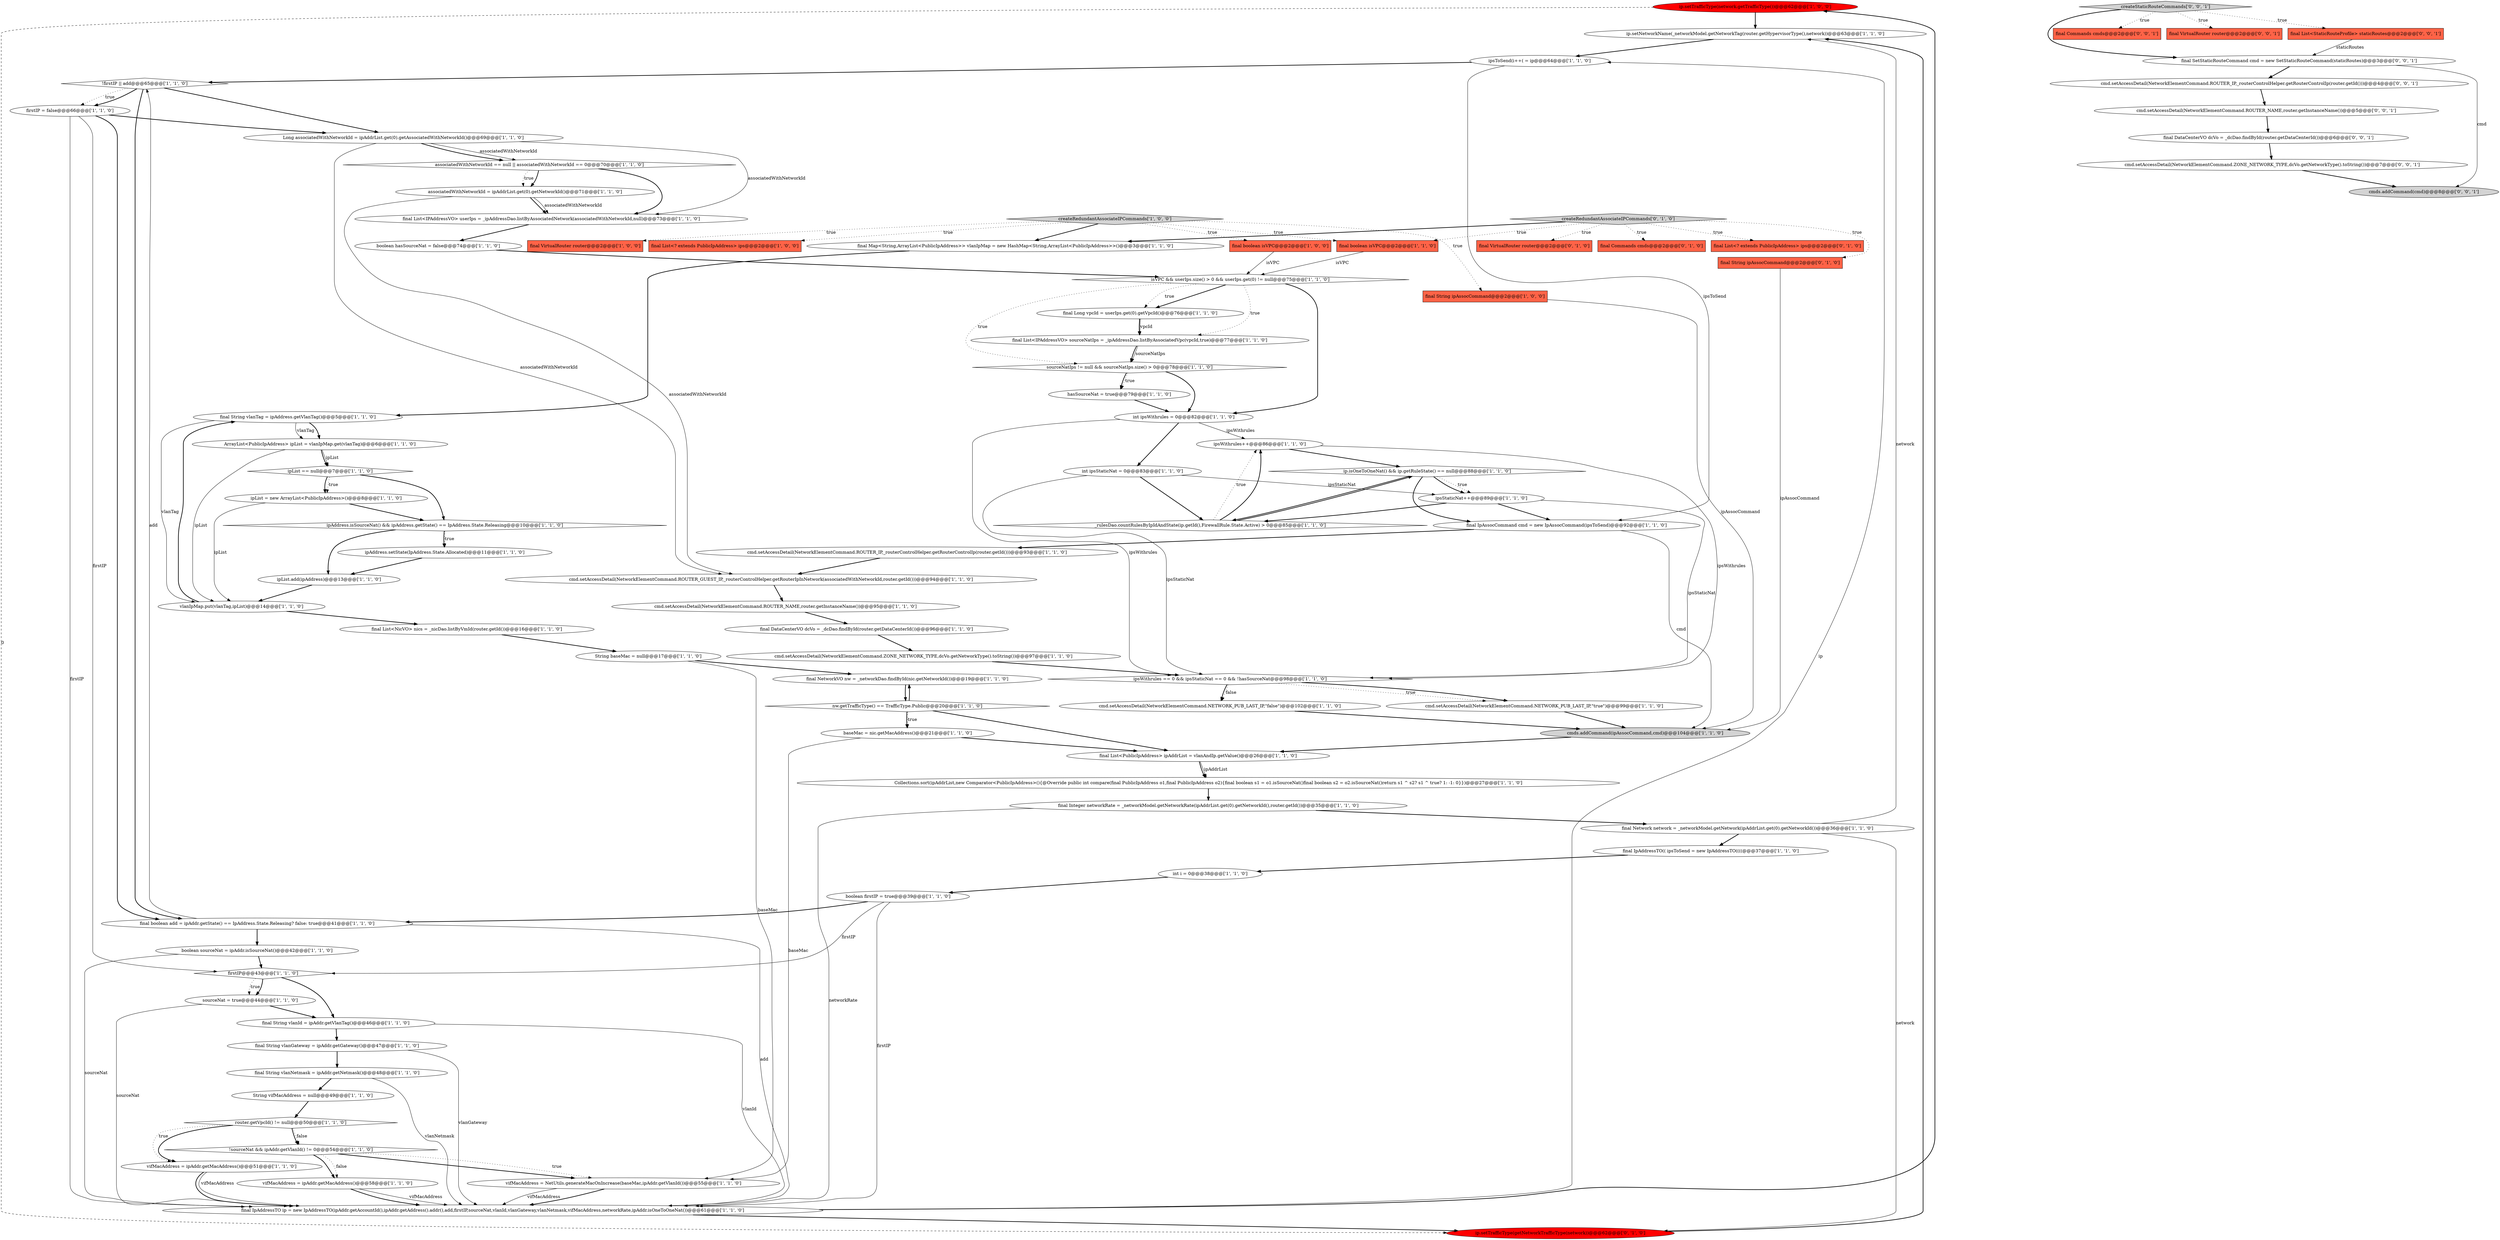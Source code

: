 digraph {
49 [style = filled, label = "ip.setTrafficType(network.getTrafficType())@@@62@@@['1', '0', '0']", fillcolor = red, shape = ellipse image = "AAA1AAABBB1BBB"];
55 [style = filled, label = "vifMacAddress = ipAddr.getMacAddress()@@@51@@@['1', '1', '0']", fillcolor = white, shape = ellipse image = "AAA0AAABBB1BBB"];
63 [style = filled, label = "final String vlanGateway = ipAddr.getGateway()@@@47@@@['1', '1', '0']", fillcolor = white, shape = ellipse image = "AAA0AAABBB1BBB"];
59 [style = filled, label = "cmd.setAccessDetail(NetworkElementCommand.NETWORK_PUB_LAST_IP,\"true\")@@@99@@@['1', '1', '0']", fillcolor = white, shape = ellipse image = "AAA0AAABBB1BBB"];
20 [style = filled, label = "hasSourceNat = true@@@79@@@['1', '1', '0']", fillcolor = white, shape = ellipse image = "AAA0AAABBB1BBB"];
67 [style = filled, label = "isVPC && userIps.size() > 0 && userIps.get(0) != null@@@75@@@['1', '1', '0']", fillcolor = white, shape = diamond image = "AAA0AAABBB1BBB"];
65 [style = filled, label = "ip.setNetworkName(_networkModel.getNetworkTag(router.getHypervisorType(),network))@@@63@@@['1', '1', '0']", fillcolor = white, shape = ellipse image = "AAA0AAABBB1BBB"];
77 [style = filled, label = "ip.setTrafficType(getNetworkTrafficType(network))@@@62@@@['0', '1', '0']", fillcolor = red, shape = ellipse image = "AAA1AAABBB2BBB"];
32 [style = filled, label = "associatedWithNetworkId = ipAddrList.get(0).getNetworkId()@@@71@@@['1', '1', '0']", fillcolor = white, shape = ellipse image = "AAA0AAABBB1BBB"];
40 [style = filled, label = "final IpAddressTO(( ipsToSend = new IpAddressTO((((@@@37@@@['1', '1', '0']", fillcolor = white, shape = ellipse image = "AAA0AAABBB1BBB"];
74 [style = filled, label = "final VirtualRouter router@@@2@@@['0', '1', '0']", fillcolor = tomato, shape = box image = "AAA0AAABBB2BBB"];
27 [style = filled, label = "cmds.addCommand(ipAssocCommand,cmd)@@@104@@@['1', '1', '0']", fillcolor = lightgray, shape = ellipse image = "AAA0AAABBB1BBB"];
17 [style = filled, label = "final NetworkVO nw = _networkDao.findById(nic.getNetworkId())@@@19@@@['1', '1', '0']", fillcolor = white, shape = ellipse image = "AAA0AAABBB1BBB"];
64 [style = filled, label = "final Map<String,ArrayList<PublicIpAddress>> vlanIpMap = new HashMap<String,ArrayList<PublicIpAddress>>()@@@3@@@['1', '1', '0']", fillcolor = white, shape = ellipse image = "AAA0AAABBB1BBB"];
61 [style = filled, label = "vifMacAddress = NetUtils.generateMacOnIncrease(baseMac,ipAddr.getVlanId())@@@55@@@['1', '1', '0']", fillcolor = white, shape = ellipse image = "AAA0AAABBB1BBB"];
51 [style = filled, label = "ipsWithrules == 0 && ipsStaticNat == 0 && !hasSourceNat@@@98@@@['1', '1', '0']", fillcolor = white, shape = diamond image = "AAA0AAABBB1BBB"];
33 [style = filled, label = "createRedundantAssociateIPCommands['1', '0', '0']", fillcolor = lightgray, shape = diamond image = "AAA0AAABBB1BBB"];
78 [style = filled, label = "final DataCenterVO dcVo = _dcDao.findById(router.getDataCenterId())@@@6@@@['0', '0', '1']", fillcolor = white, shape = ellipse image = "AAA0AAABBB3BBB"];
29 [style = filled, label = "final VirtualRouter router@@@2@@@['1', '0', '0']", fillcolor = tomato, shape = box image = "AAA0AAABBB1BBB"];
45 [style = filled, label = "ipList == null@@@7@@@['1', '1', '0']", fillcolor = white, shape = diamond image = "AAA0AAABBB1BBB"];
0 [style = filled, label = "final String vlanId = ipAddr.getVlanTag()@@@46@@@['1', '1', '0']", fillcolor = white, shape = ellipse image = "AAA0AAABBB1BBB"];
68 [style = filled, label = "nw.getTrafficType() == TrafficType.Public@@@20@@@['1', '1', '0']", fillcolor = white, shape = diamond image = "AAA0AAABBB1BBB"];
16 [style = filled, label = "final Network network = _networkModel.getNetwork(ipAddrList.get(0).getNetworkId())@@@36@@@['1', '1', '0']", fillcolor = white, shape = ellipse image = "AAA0AAABBB1BBB"];
2 [style = filled, label = "ip.isOneToOneNat() && ip.getRuleState() == null@@@88@@@['1', '1', '0']", fillcolor = white, shape = diamond image = "AAA0AAABBB1BBB"];
23 [style = filled, label = "cmd.setAccessDetail(NetworkElementCommand.NETWORK_PUB_LAST_IP,\"false\")@@@102@@@['1', '1', '0']", fillcolor = white, shape = ellipse image = "AAA0AAABBB1BBB"];
14 [style = filled, label = "String baseMac = null@@@17@@@['1', '1', '0']", fillcolor = white, shape = ellipse image = "AAA0AAABBB1BBB"];
37 [style = filled, label = "_rulesDao.countRulesByIpIdAndState(ip.getId(),FirewallRule.State.Active) > 0@@@85@@@['1', '1', '0']", fillcolor = white, shape = diamond image = "AAA0AAABBB1BBB"];
12 [style = filled, label = "ipsWithrules++@@@86@@@['1', '1', '0']", fillcolor = white, shape = ellipse image = "AAA0AAABBB1BBB"];
82 [style = filled, label = "cmd.setAccessDetail(NetworkElementCommand.ZONE_NETWORK_TYPE,dcVo.getNetworkType().toString())@@@7@@@['0', '0', '1']", fillcolor = white, shape = ellipse image = "AAA0AAABBB3BBB"];
34 [style = filled, label = "ipsToSend(i++( = ip@@@64@@@['1', '1', '0']", fillcolor = white, shape = ellipse image = "AAA0AAABBB1BBB"];
5 [style = filled, label = "final String vlanTag = ipAddress.getVlanTag()@@@5@@@['1', '1', '0']", fillcolor = white, shape = ellipse image = "AAA0AAABBB1BBB"];
30 [style = filled, label = "int i = 0@@@38@@@['1', '1', '0']", fillcolor = white, shape = ellipse image = "AAA0AAABBB1BBB"];
9 [style = filled, label = "final List<PublicIpAddress> ipAddrList = vlanAndIp.getValue()@@@26@@@['1', '1', '0']", fillcolor = white, shape = ellipse image = "AAA0AAABBB1BBB"];
52 [style = filled, label = "boolean sourceNat = ipAddr.isSourceNat()@@@42@@@['1', '1', '0']", fillcolor = white, shape = ellipse image = "AAA0AAABBB1BBB"];
76 [style = filled, label = "final Commands cmds@@@2@@@['0', '1', '0']", fillcolor = tomato, shape = box image = "AAA0AAABBB2BBB"];
60 [style = filled, label = "ipAddress.setState(IpAddress.State.Allocated)@@@11@@@['1', '1', '0']", fillcolor = white, shape = ellipse image = "AAA0AAABBB1BBB"];
8 [style = filled, label = "firstIP@@@43@@@['1', '1', '0']", fillcolor = white, shape = diamond image = "AAA0AAABBB1BBB"];
58 [style = filled, label = "cmd.setAccessDetail(NetworkElementCommand.ZONE_NETWORK_TYPE,dcVo.getNetworkType().toString())@@@97@@@['1', '1', '0']", fillcolor = white, shape = ellipse image = "AAA0AAABBB1BBB"];
39 [style = filled, label = "final List<IPAddressVO> userIps = _ipAddressDao.listByAssociatedNetwork(associatedWithNetworkId,null)@@@73@@@['1', '1', '0']", fillcolor = white, shape = ellipse image = "AAA0AAABBB1BBB"];
72 [style = filled, label = "final String ipAssocCommand@@@2@@@['0', '1', '0']", fillcolor = tomato, shape = box image = "AAA0AAABBB2BBB"];
84 [style = filled, label = "createStaticRouteCommands['0', '0', '1']", fillcolor = lightgray, shape = diamond image = "AAA0AAABBB3BBB"];
54 [style = filled, label = "final boolean isVPC@@@2@@@['1', '0', '0']", fillcolor = tomato, shape = box image = "AAA0AAABBB1BBB"];
22 [style = filled, label = "ipsStaticNat++@@@89@@@['1', '1', '0']", fillcolor = white, shape = ellipse image = "AAA0AAABBB1BBB"];
80 [style = filled, label = "final SetStaticRouteCommand cmd = new SetStaticRouteCommand(staticRoutes)@@@3@@@['0', '0', '1']", fillcolor = white, shape = ellipse image = "AAA0AAABBB3BBB"];
21 [style = filled, label = "boolean firstIP = true@@@39@@@['1', '1', '0']", fillcolor = white, shape = ellipse image = "AAA0AAABBB1BBB"];
42 [style = filled, label = "router.getVpcId() != null@@@50@@@['1', '1', '0']", fillcolor = white, shape = diamond image = "AAA0AAABBB1BBB"];
47 [style = filled, label = "String vifMacAddress = null@@@49@@@['1', '1', '0']", fillcolor = white, shape = ellipse image = "AAA0AAABBB1BBB"];
3 [style = filled, label = "final List<? extends PublicIpAddress> ips@@@2@@@['1', '0', '0']", fillcolor = tomato, shape = box image = "AAA0AAABBB1BBB"];
35 [style = filled, label = "final Integer networkRate = _networkModel.getNetworkRate(ipAddrList.get(0).getNetworkId(),router.getId())@@@35@@@['1', '1', '0']", fillcolor = white, shape = ellipse image = "AAA0AAABBB1BBB"];
57 [style = filled, label = "cmd.setAccessDetail(NetworkElementCommand.ROUTER_NAME,router.getInstanceName())@@@95@@@['1', '1', '0']", fillcolor = white, shape = ellipse image = "AAA0AAABBB1BBB"];
6 [style = filled, label = "final List<IPAddressVO> sourceNatIps = _ipAddressDao.listByAssociatedVpc(vpcId,true)@@@77@@@['1', '1', '0']", fillcolor = white, shape = ellipse image = "AAA0AAABBB1BBB"];
75 [style = filled, label = "final List<? extends PublicIpAddress> ips@@@2@@@['0', '1', '0']", fillcolor = tomato, shape = box image = "AAA0AAABBB2BBB"];
62 [style = filled, label = "final boolean isVPC@@@2@@@['1', '1', '0']", fillcolor = tomato, shape = box image = "AAA0AAABBB1BBB"];
24 [style = filled, label = "vlanIpMap.put(vlanTag,ipList)@@@14@@@['1', '1', '0']", fillcolor = white, shape = ellipse image = "AAA0AAABBB1BBB"];
13 [style = filled, label = "!sourceNat && ipAddr.getVlanId() != 0@@@54@@@['1', '1', '0']", fillcolor = white, shape = diamond image = "AAA0AAABBB1BBB"];
71 [style = filled, label = "ipAddress.isSourceNat() && ipAddress.getState() == IpAddress.State.Releasing@@@10@@@['1', '1', '0']", fillcolor = white, shape = diamond image = "AAA0AAABBB1BBB"];
28 [style = filled, label = "associatedWithNetworkId == null || associatedWithNetworkId == 0@@@70@@@['1', '1', '0']", fillcolor = white, shape = diamond image = "AAA0AAABBB1BBB"];
38 [style = filled, label = "final Long vpcId = userIps.get(0).getVpcId()@@@76@@@['1', '1', '0']", fillcolor = white, shape = ellipse image = "AAA0AAABBB1BBB"];
48 [style = filled, label = "cmd.setAccessDetail(NetworkElementCommand.ROUTER_GUEST_IP,_routerControlHelper.getRouterIpInNetwork(associatedWithNetworkId,router.getId()))@@@94@@@['1', '1', '0']", fillcolor = white, shape = ellipse image = "AAA0AAABBB1BBB"];
26 [style = filled, label = "sourceNat = true@@@44@@@['1', '1', '0']", fillcolor = white, shape = ellipse image = "AAA0AAABBB1BBB"];
85 [style = filled, label = "cmd.setAccessDetail(NetworkElementCommand.ROUTER_IP,_routerControlHelper.getRouterControlIp(router.getId()))@@@4@@@['0', '0', '1']", fillcolor = white, shape = ellipse image = "AAA0AAABBB3BBB"];
56 [style = filled, label = "baseMac = nic.getMacAddress()@@@21@@@['1', '1', '0']", fillcolor = white, shape = ellipse image = "AAA0AAABBB1BBB"];
46 [style = filled, label = "firstIP = false@@@66@@@['1', '1', '0']", fillcolor = white, shape = ellipse image = "AAA0AAABBB1BBB"];
44 [style = filled, label = "final String vlanNetmask = ipAddr.getNetmask()@@@48@@@['1', '1', '0']", fillcolor = white, shape = ellipse image = "AAA0AAABBB1BBB"];
81 [style = filled, label = "cmd.setAccessDetail(NetworkElementCommand.ROUTER_NAME,router.getInstanceName())@@@5@@@['0', '0', '1']", fillcolor = white, shape = ellipse image = "AAA0AAABBB3BBB"];
70 [style = filled, label = "!firstIP || add@@@65@@@['1', '1', '0']", fillcolor = white, shape = diamond image = "AAA0AAABBB1BBB"];
86 [style = filled, label = "cmds.addCommand(cmd)@@@8@@@['0', '0', '1']", fillcolor = lightgray, shape = ellipse image = "AAA0AAABBB3BBB"];
25 [style = filled, label = "ipList = new ArrayList<PublicIpAddress>()@@@8@@@['1', '1', '0']", fillcolor = white, shape = ellipse image = "AAA0AAABBB1BBB"];
69 [style = filled, label = "final List<NicVO> nics = _nicDao.listByVmId(router.getId())@@@16@@@['1', '1', '0']", fillcolor = white, shape = ellipse image = "AAA0AAABBB1BBB"];
73 [style = filled, label = "createRedundantAssociateIPCommands['0', '1', '0']", fillcolor = lightgray, shape = diamond image = "AAA0AAABBB2BBB"];
4 [style = filled, label = "final IpAssocCommand cmd = new IpAssocCommand(ipsToSend)@@@92@@@['1', '1', '0']", fillcolor = white, shape = ellipse image = "AAA0AAABBB1BBB"];
7 [style = filled, label = "int ipsWithrules = 0@@@82@@@['1', '1', '0']", fillcolor = white, shape = ellipse image = "AAA0AAABBB1BBB"];
15 [style = filled, label = "ArrayList<PublicIpAddress> ipList = vlanIpMap.get(vlanTag)@@@6@@@['1', '1', '0']", fillcolor = white, shape = ellipse image = "AAA0AAABBB1BBB"];
18 [style = filled, label = "final boolean add = ipAddr.getState() == IpAddress.State.Releasing? false: true@@@41@@@['1', '1', '0']", fillcolor = white, shape = ellipse image = "AAA0AAABBB1BBB"];
83 [style = filled, label = "final Commands cmds@@@2@@@['0', '0', '1']", fillcolor = tomato, shape = box image = "AAA0AAABBB3BBB"];
31 [style = filled, label = "Collections.sort(ipAddrList,new Comparator<PublicIpAddress>(){@Override public int compare(final PublicIpAddress o1,final PublicIpAddress o2){final boolean s1 = o1.isSourceNat()final boolean s2 = o2.isSourceNat()return s1 ^ s2? s1 ^ true? 1: -1: 0}})@@@27@@@['1', '1', '0']", fillcolor = white, shape = ellipse image = "AAA0AAABBB1BBB"];
50 [style = filled, label = "final String ipAssocCommand@@@2@@@['1', '0', '0']", fillcolor = tomato, shape = box image = "AAA0AAABBB1BBB"];
10 [style = filled, label = "boolean hasSourceNat = false@@@74@@@['1', '1', '0']", fillcolor = white, shape = ellipse image = "AAA0AAABBB1BBB"];
41 [style = filled, label = "ipList.add(ipAddress)@@@13@@@['1', '1', '0']", fillcolor = white, shape = ellipse image = "AAA0AAABBB1BBB"];
87 [style = filled, label = "final VirtualRouter router@@@2@@@['0', '0', '1']", fillcolor = tomato, shape = box image = "AAA0AAABBB3BBB"];
19 [style = filled, label = "vifMacAddress = ipAddr.getMacAddress()@@@58@@@['1', '1', '0']", fillcolor = white, shape = ellipse image = "AAA0AAABBB1BBB"];
1 [style = filled, label = "sourceNatIps != null && sourceNatIps.size() > 0@@@78@@@['1', '1', '0']", fillcolor = white, shape = diamond image = "AAA0AAABBB1BBB"];
43 [style = filled, label = "Long associatedWithNetworkId = ipAddrList.get(0).getAssociatedWithNetworkId()@@@69@@@['1', '1', '0']", fillcolor = white, shape = ellipse image = "AAA0AAABBB1BBB"];
53 [style = filled, label = "cmd.setAccessDetail(NetworkElementCommand.ROUTER_IP,_routerControlHelper.getRouterControlIp(router.getId()))@@@93@@@['1', '1', '0']", fillcolor = white, shape = ellipse image = "AAA0AAABBB1BBB"];
66 [style = filled, label = "final IpAddressTO ip = new IpAddressTO(ipAddr.getAccountId(),ipAddr.getAddress().addr(),add,firstIP,sourceNat,vlanId,vlanGateway,vlanNetmask,vifMacAddress,networkRate,ipAddr.isOneToOneNat())@@@61@@@['1', '1', '0']", fillcolor = white, shape = ellipse image = "AAA0AAABBB1BBB"];
79 [style = filled, label = "final List<StaticRouteProfile> staticRoutes@@@2@@@['0', '0', '1']", fillcolor = tomato, shape = box image = "AAA0AAABBB3BBB"];
11 [style = filled, label = "final DataCenterVO dcVo = _dcDao.findById(router.getDataCenterId())@@@96@@@['1', '1', '0']", fillcolor = white, shape = ellipse image = "AAA0AAABBB1BBB"];
36 [style = filled, label = "int ipsStaticNat = 0@@@83@@@['1', '1', '0']", fillcolor = white, shape = ellipse image = "AAA0AAABBB1BBB"];
69->14 [style = bold, label=""];
33->3 [style = dotted, label="true"];
52->8 [style = bold, label=""];
43->48 [style = solid, label="associatedWithNetworkId"];
61->66 [style = bold, label=""];
66->34 [style = solid, label="ip"];
6->1 [style = solid, label="sourceNatIps"];
2->22 [style = dotted, label="true"];
4->53 [style = bold, label=""];
22->37 [style = bold, label=""];
19->66 [style = solid, label="vifMacAddress"];
27->9 [style = bold, label=""];
81->78 [style = bold, label=""];
1->20 [style = bold, label=""];
5->15 [style = bold, label=""];
14->17 [style = bold, label=""];
33->50 [style = dotted, label="true"];
34->4 [style = solid, label="ipsToSend"];
38->6 [style = solid, label="vpcId"];
71->60 [style = bold, label=""];
71->60 [style = dotted, label="true"];
21->18 [style = bold, label=""];
22->4 [style = bold, label=""];
52->66 [style = solid, label="sourceNat"];
8->0 [style = bold, label=""];
12->2 [style = bold, label=""];
70->43 [style = bold, label=""];
45->25 [style = bold, label=""];
43->28 [style = solid, label="associatedWithNetworkId"];
31->35 [style = bold, label=""];
16->77 [style = solid, label="network"];
46->66 [style = solid, label="firstIP"];
5->24 [style = solid, label="vlanTag"];
44->47 [style = bold, label=""];
26->66 [style = solid, label="sourceNat"];
55->66 [style = solid, label="vifMacAddress"];
53->48 [style = bold, label=""];
72->27 [style = solid, label="ipAssocCommand"];
13->19 [style = dotted, label="false"];
67->38 [style = bold, label=""];
16->40 [style = bold, label=""];
70->46 [style = dotted, label="true"];
44->66 [style = solid, label="vlanNetmask"];
51->23 [style = bold, label=""];
71->41 [style = bold, label=""];
67->1 [style = dotted, label="true"];
61->66 [style = solid, label="vifMacAddress"];
80->85 [style = bold, label=""];
36->51 [style = solid, label="ipsStaticNat"];
17->68 [style = bold, label=""];
35->66 [style = solid, label="networkRate"];
9->31 [style = solid, label="ipAddrList"];
60->41 [style = bold, label=""];
2->4 [style = bold, label=""];
33->62 [style = dotted, label="true"];
56->9 [style = bold, label=""];
24->5 [style = bold, label=""];
38->6 [style = bold, label=""];
45->71 [style = bold, label=""];
26->0 [style = bold, label=""];
43->39 [style = solid, label="associatedWithNetworkId"];
80->86 [style = solid, label="cmd"];
58->51 [style = bold, label=""];
0->66 [style = solid, label="vlanId"];
68->9 [style = bold, label=""];
36->22 [style = solid, label="ipsStaticNat"];
13->61 [style = bold, label=""];
7->12 [style = solid, label="ipsWithrules"];
34->70 [style = bold, label=""];
73->74 [style = dotted, label="true"];
49->77 [style = dashed, label="0"];
73->64 [style = bold, label=""];
25->24 [style = solid, label="ipList"];
36->37 [style = bold, label=""];
20->7 [style = bold, label=""];
78->82 [style = bold, label=""];
46->8 [style = solid, label="firstIP"];
66->49 [style = bold, label=""];
77->65 [style = bold, label=""];
4->27 [style = solid, label="cmd"];
11->58 [style = bold, label=""];
55->66 [style = bold, label=""];
16->65 [style = solid, label="network"];
68->17 [style = bold, label=""];
46->43 [style = bold, label=""];
82->86 [style = bold, label=""];
12->51 [style = solid, label="ipsWithrules"];
73->72 [style = dotted, label="true"];
59->27 [style = bold, label=""];
67->7 [style = bold, label=""];
73->62 [style = dotted, label="true"];
84->83 [style = dotted, label="true"];
24->69 [style = bold, label=""];
47->42 [style = bold, label=""];
68->56 [style = dotted, label="true"];
79->80 [style = solid, label="staticRoutes"];
9->31 [style = bold, label=""];
7->51 [style = solid, label="ipsWithrules"];
28->39 [style = bold, label=""];
84->80 [style = bold, label=""];
49->65 [style = bold, label=""];
70->46 [style = bold, label=""];
42->55 [style = bold, label=""];
46->18 [style = bold, label=""];
1->7 [style = bold, label=""];
63->66 [style = solid, label="vlanGateway"];
37->12 [style = bold, label=""];
28->32 [style = bold, label=""];
57->11 [style = bold, label=""];
14->61 [style = solid, label="baseMac"];
6->1 [style = bold, label=""];
22->51 [style = solid, label="ipsStaticNat"];
30->21 [style = bold, label=""];
13->19 [style = bold, label=""];
15->24 [style = solid, label="ipList"];
19->66 [style = bold, label=""];
28->32 [style = dotted, label="true"];
33->54 [style = dotted, label="true"];
32->48 [style = solid, label="associatedWithNetworkId"];
85->81 [style = bold, label=""];
33->29 [style = dotted, label="true"];
10->67 [style = bold, label=""];
0->63 [style = bold, label=""];
67->38 [style = dotted, label="true"];
40->30 [style = bold, label=""];
32->39 [style = bold, label=""];
37->2 [style = bold, label=""];
73->75 [style = dotted, label="true"];
50->27 [style = solid, label="ipAssocCommand"];
18->52 [style = bold, label=""];
62->67 [style = solid, label="isVPC"];
1->20 [style = dotted, label="true"];
7->36 [style = bold, label=""];
25->71 [style = bold, label=""];
51->59 [style = dotted, label="true"];
63->44 [style = bold, label=""];
66->77 [style = bold, label=""];
8->26 [style = dotted, label="true"];
42->13 [style = bold, label=""];
15->45 [style = bold, label=""];
35->16 [style = bold, label=""];
42->55 [style = dotted, label="true"];
23->27 [style = bold, label=""];
41->24 [style = bold, label=""];
48->57 [style = bold, label=""];
65->34 [style = bold, label=""];
67->6 [style = dotted, label="true"];
21->66 [style = solid, label="firstIP"];
32->39 [style = solid, label="associatedWithNetworkId"];
84->87 [style = dotted, label="true"];
37->12 [style = dotted, label="true"];
15->45 [style = solid, label="ipList"];
18->70 [style = solid, label="add"];
68->56 [style = bold, label=""];
43->28 [style = bold, label=""];
51->59 [style = bold, label=""];
54->67 [style = solid, label="isVPC"];
5->15 [style = solid, label="vlanTag"];
84->79 [style = dotted, label="true"];
45->25 [style = dotted, label="true"];
39->10 [style = bold, label=""];
73->76 [style = dotted, label="true"];
56->61 [style = solid, label="baseMac"];
21->8 [style = solid, label="firstIP"];
42->13 [style = dotted, label="false"];
18->66 [style = solid, label="add"];
51->23 [style = dotted, label="false"];
2->37 [style = bold, label=""];
2->22 [style = bold, label=""];
70->18 [style = bold, label=""];
33->64 [style = bold, label=""];
13->61 [style = dotted, label="true"];
8->26 [style = bold, label=""];
64->5 [style = bold, label=""];
}
